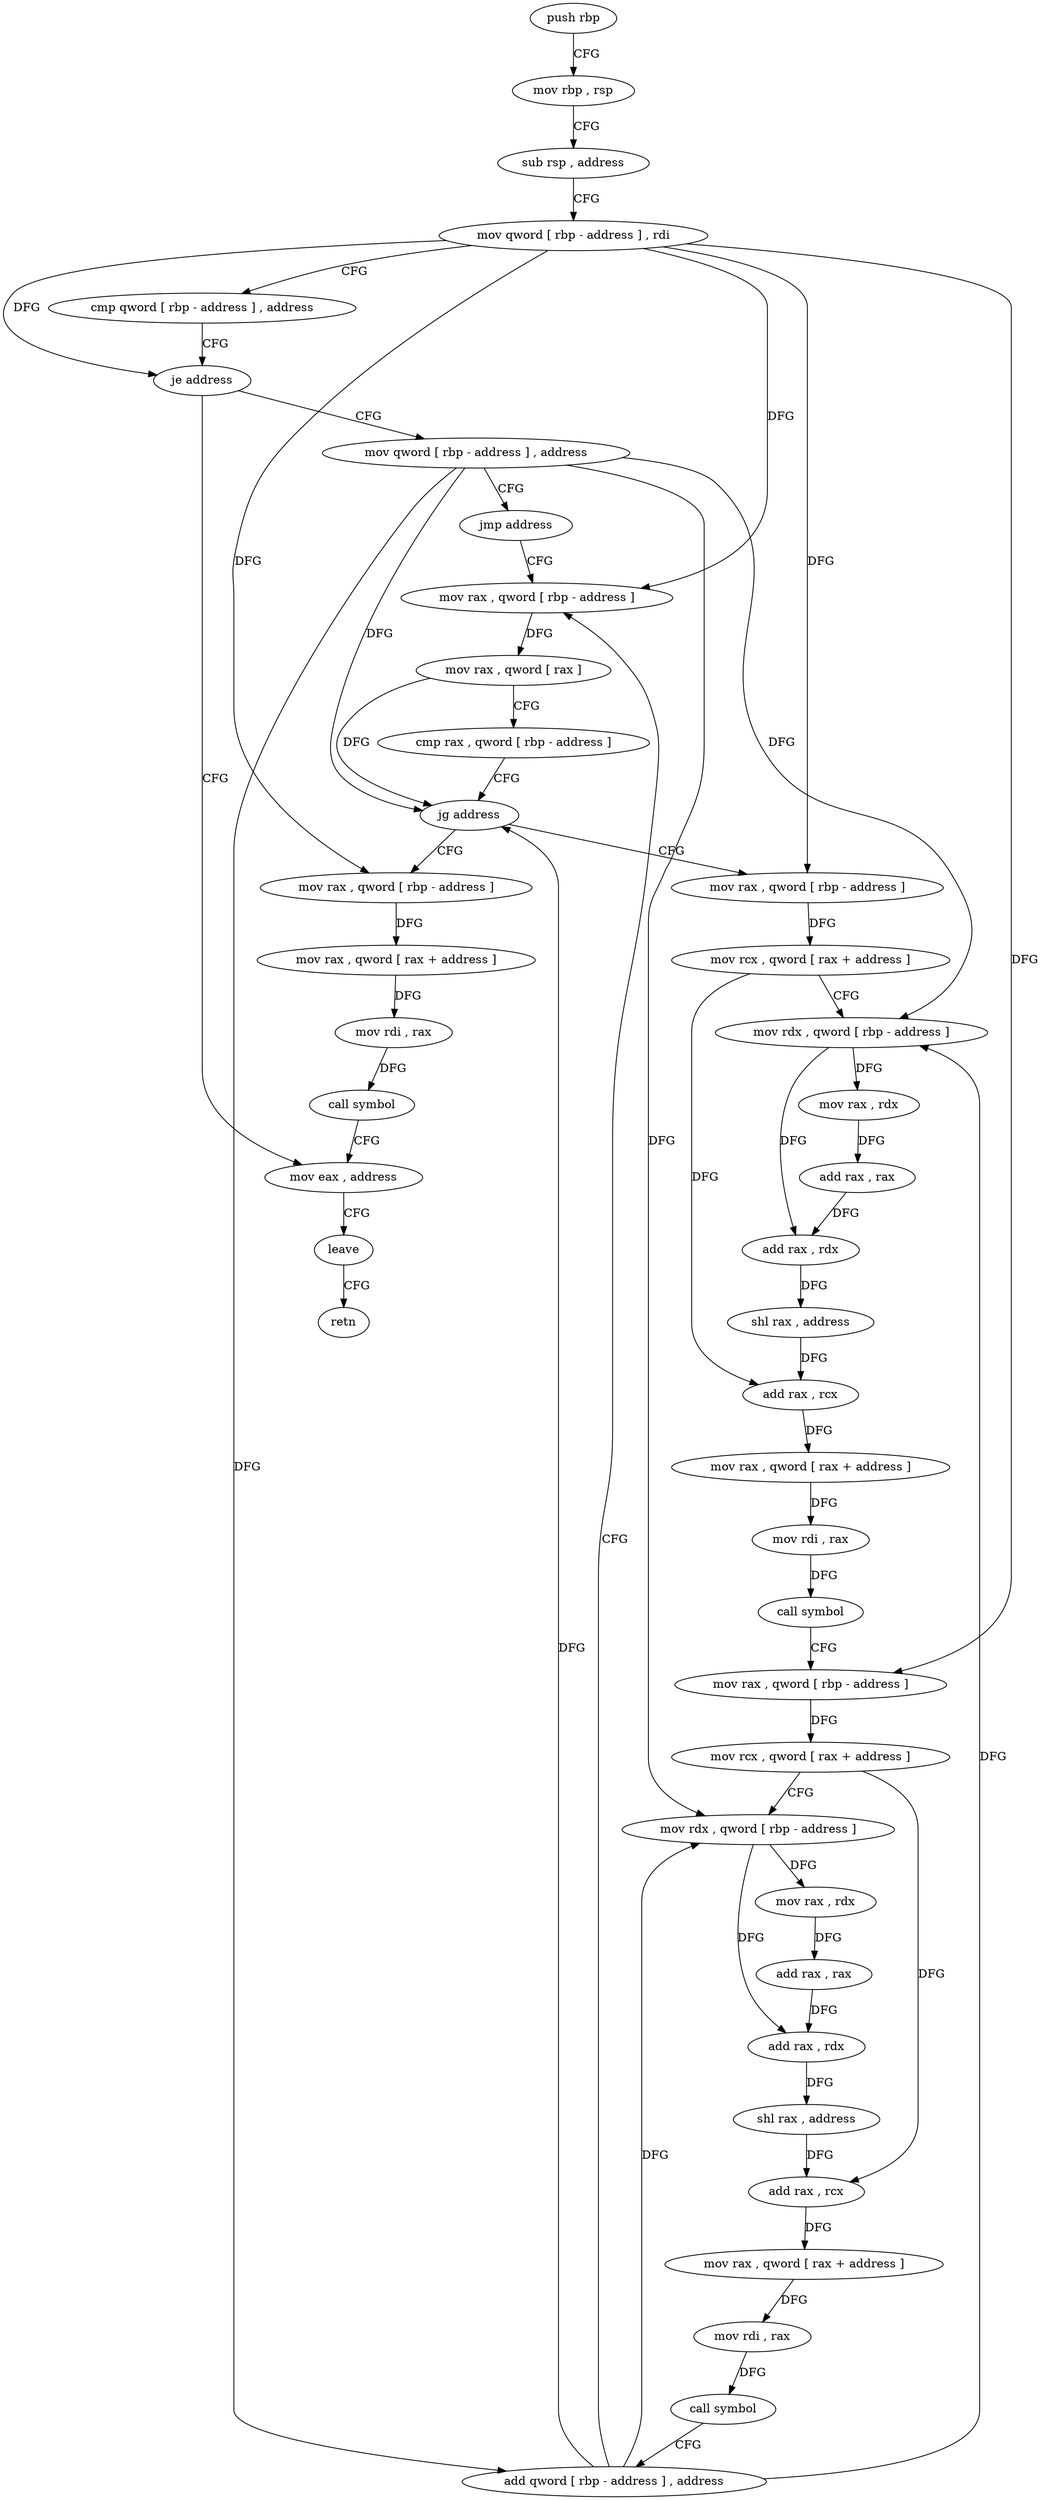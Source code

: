digraph "func" {
"4428678" [label = "push rbp" ]
"4428679" [label = "mov rbp , rsp" ]
"4428682" [label = "sub rsp , address" ]
"4428686" [label = "mov qword [ rbp - address ] , rdi" ]
"4428690" [label = "cmp qword [ rbp - address ] , address" ]
"4428695" [label = "je address" ]
"4428821" [label = "mov eax , address" ]
"4428697" [label = "mov qword [ rbp - address ] , address" ]
"4428826" [label = "leave" ]
"4428827" [label = "retn" ]
"4428705" [label = "jmp address" ]
"4428792" [label = "mov rax , qword [ rbp - address ]" ]
"4428796" [label = "mov rax , qword [ rax ]" ]
"4428799" [label = "cmp rax , qword [ rbp - address ]" ]
"4428803" [label = "jg address" ]
"4428707" [label = "mov rax , qword [ rbp - address ]" ]
"4428805" [label = "mov rax , qword [ rbp - address ]" ]
"4428711" [label = "mov rcx , qword [ rax + address ]" ]
"4428715" [label = "mov rdx , qword [ rbp - address ]" ]
"4428719" [label = "mov rax , rdx" ]
"4428722" [label = "add rax , rax" ]
"4428725" [label = "add rax , rdx" ]
"4428728" [label = "shl rax , address" ]
"4428732" [label = "add rax , rcx" ]
"4428735" [label = "mov rax , qword [ rax + address ]" ]
"4428739" [label = "mov rdi , rax" ]
"4428742" [label = "call symbol" ]
"4428747" [label = "mov rax , qword [ rbp - address ]" ]
"4428751" [label = "mov rcx , qword [ rax + address ]" ]
"4428755" [label = "mov rdx , qword [ rbp - address ]" ]
"4428759" [label = "mov rax , rdx" ]
"4428762" [label = "add rax , rax" ]
"4428765" [label = "add rax , rdx" ]
"4428768" [label = "shl rax , address" ]
"4428772" [label = "add rax , rcx" ]
"4428775" [label = "mov rax , qword [ rax + address ]" ]
"4428779" [label = "mov rdi , rax" ]
"4428782" [label = "call symbol" ]
"4428787" [label = "add qword [ rbp - address ] , address" ]
"4428809" [label = "mov rax , qword [ rax + address ]" ]
"4428813" [label = "mov rdi , rax" ]
"4428816" [label = "call symbol" ]
"4428678" -> "4428679" [ label = "CFG" ]
"4428679" -> "4428682" [ label = "CFG" ]
"4428682" -> "4428686" [ label = "CFG" ]
"4428686" -> "4428690" [ label = "CFG" ]
"4428686" -> "4428695" [ label = "DFG" ]
"4428686" -> "4428792" [ label = "DFG" ]
"4428686" -> "4428707" [ label = "DFG" ]
"4428686" -> "4428747" [ label = "DFG" ]
"4428686" -> "4428805" [ label = "DFG" ]
"4428690" -> "4428695" [ label = "CFG" ]
"4428695" -> "4428821" [ label = "CFG" ]
"4428695" -> "4428697" [ label = "CFG" ]
"4428821" -> "4428826" [ label = "CFG" ]
"4428697" -> "4428705" [ label = "CFG" ]
"4428697" -> "4428803" [ label = "DFG" ]
"4428697" -> "4428715" [ label = "DFG" ]
"4428697" -> "4428755" [ label = "DFG" ]
"4428697" -> "4428787" [ label = "DFG" ]
"4428826" -> "4428827" [ label = "CFG" ]
"4428705" -> "4428792" [ label = "CFG" ]
"4428792" -> "4428796" [ label = "DFG" ]
"4428796" -> "4428799" [ label = "CFG" ]
"4428796" -> "4428803" [ label = "DFG" ]
"4428799" -> "4428803" [ label = "CFG" ]
"4428803" -> "4428707" [ label = "CFG" ]
"4428803" -> "4428805" [ label = "CFG" ]
"4428707" -> "4428711" [ label = "DFG" ]
"4428805" -> "4428809" [ label = "DFG" ]
"4428711" -> "4428715" [ label = "CFG" ]
"4428711" -> "4428732" [ label = "DFG" ]
"4428715" -> "4428719" [ label = "DFG" ]
"4428715" -> "4428725" [ label = "DFG" ]
"4428719" -> "4428722" [ label = "DFG" ]
"4428722" -> "4428725" [ label = "DFG" ]
"4428725" -> "4428728" [ label = "DFG" ]
"4428728" -> "4428732" [ label = "DFG" ]
"4428732" -> "4428735" [ label = "DFG" ]
"4428735" -> "4428739" [ label = "DFG" ]
"4428739" -> "4428742" [ label = "DFG" ]
"4428742" -> "4428747" [ label = "CFG" ]
"4428747" -> "4428751" [ label = "DFG" ]
"4428751" -> "4428755" [ label = "CFG" ]
"4428751" -> "4428772" [ label = "DFG" ]
"4428755" -> "4428759" [ label = "DFG" ]
"4428755" -> "4428765" [ label = "DFG" ]
"4428759" -> "4428762" [ label = "DFG" ]
"4428762" -> "4428765" [ label = "DFG" ]
"4428765" -> "4428768" [ label = "DFG" ]
"4428768" -> "4428772" [ label = "DFG" ]
"4428772" -> "4428775" [ label = "DFG" ]
"4428775" -> "4428779" [ label = "DFG" ]
"4428779" -> "4428782" [ label = "DFG" ]
"4428782" -> "4428787" [ label = "CFG" ]
"4428787" -> "4428792" [ label = "CFG" ]
"4428787" -> "4428803" [ label = "DFG" ]
"4428787" -> "4428715" [ label = "DFG" ]
"4428787" -> "4428755" [ label = "DFG" ]
"4428809" -> "4428813" [ label = "DFG" ]
"4428813" -> "4428816" [ label = "DFG" ]
"4428816" -> "4428821" [ label = "CFG" ]
}
